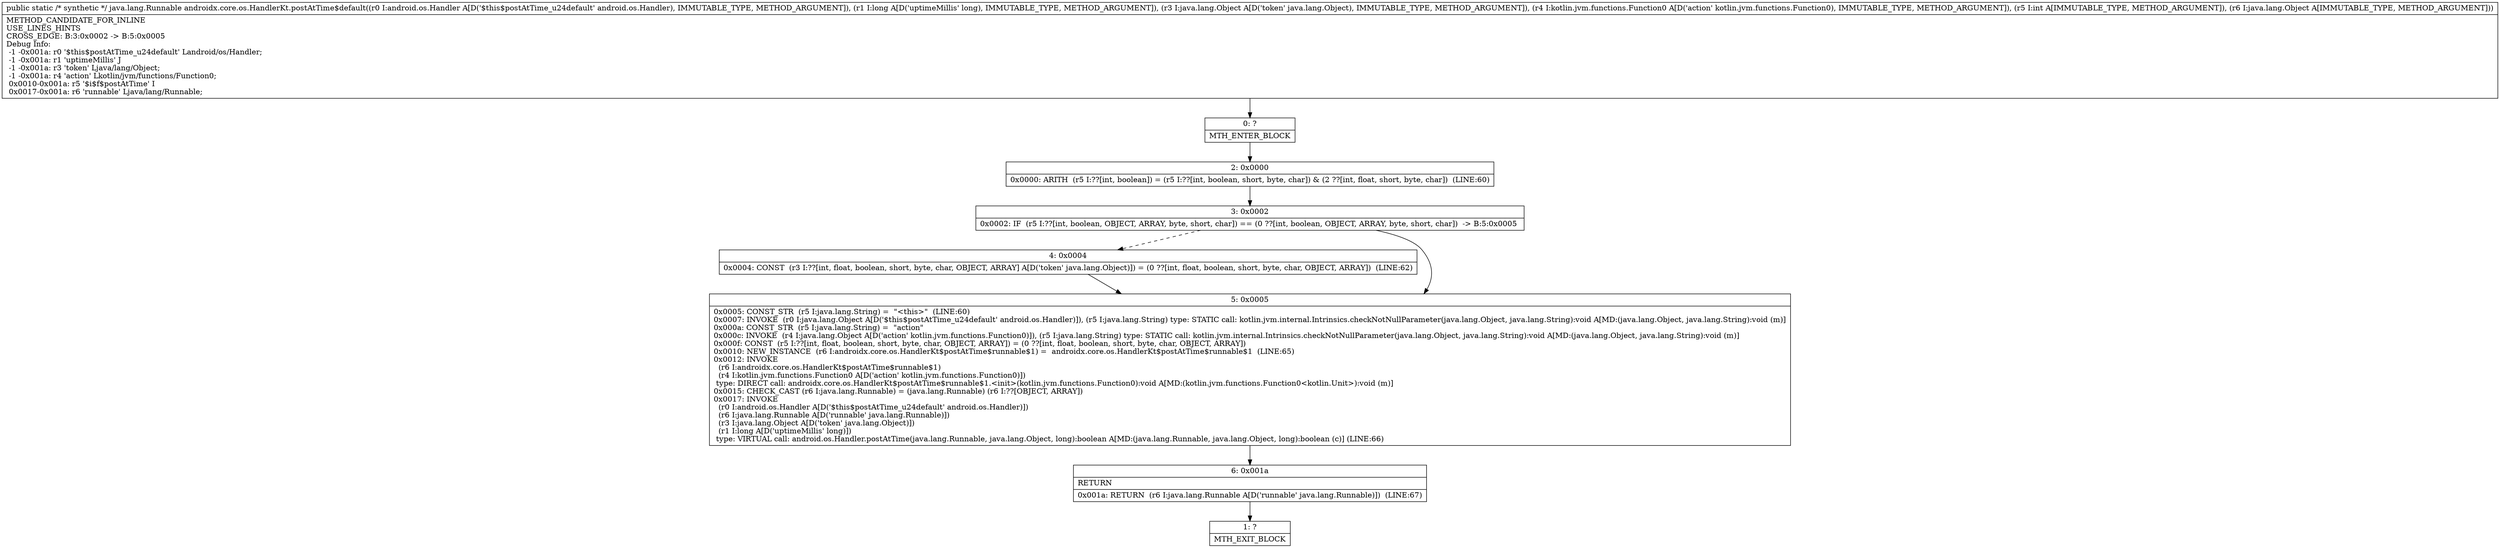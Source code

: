 digraph "CFG forandroidx.core.os.HandlerKt.postAtTime$default(Landroid\/os\/Handler;JLjava\/lang\/Object;Lkotlin\/jvm\/functions\/Function0;ILjava\/lang\/Object;)Ljava\/lang\/Runnable;" {
Node_0 [shape=record,label="{0\:\ ?|MTH_ENTER_BLOCK\l}"];
Node_2 [shape=record,label="{2\:\ 0x0000|0x0000: ARITH  (r5 I:??[int, boolean]) = (r5 I:??[int, boolean, short, byte, char]) & (2 ??[int, float, short, byte, char])  (LINE:60)\l}"];
Node_3 [shape=record,label="{3\:\ 0x0002|0x0002: IF  (r5 I:??[int, boolean, OBJECT, ARRAY, byte, short, char]) == (0 ??[int, boolean, OBJECT, ARRAY, byte, short, char])  \-\> B:5:0x0005 \l}"];
Node_4 [shape=record,label="{4\:\ 0x0004|0x0004: CONST  (r3 I:??[int, float, boolean, short, byte, char, OBJECT, ARRAY] A[D('token' java.lang.Object)]) = (0 ??[int, float, boolean, short, byte, char, OBJECT, ARRAY])  (LINE:62)\l}"];
Node_5 [shape=record,label="{5\:\ 0x0005|0x0005: CONST_STR  (r5 I:java.lang.String) =  \"\<this\>\"  (LINE:60)\l0x0007: INVOKE  (r0 I:java.lang.Object A[D('$this$postAtTime_u24default' android.os.Handler)]), (r5 I:java.lang.String) type: STATIC call: kotlin.jvm.internal.Intrinsics.checkNotNullParameter(java.lang.Object, java.lang.String):void A[MD:(java.lang.Object, java.lang.String):void (m)]\l0x000a: CONST_STR  (r5 I:java.lang.String) =  \"action\" \l0x000c: INVOKE  (r4 I:java.lang.Object A[D('action' kotlin.jvm.functions.Function0)]), (r5 I:java.lang.String) type: STATIC call: kotlin.jvm.internal.Intrinsics.checkNotNullParameter(java.lang.Object, java.lang.String):void A[MD:(java.lang.Object, java.lang.String):void (m)]\l0x000f: CONST  (r5 I:??[int, float, boolean, short, byte, char, OBJECT, ARRAY]) = (0 ??[int, float, boolean, short, byte, char, OBJECT, ARRAY]) \l0x0010: NEW_INSTANCE  (r6 I:androidx.core.os.HandlerKt$postAtTime$runnable$1) =  androidx.core.os.HandlerKt$postAtTime$runnable$1  (LINE:65)\l0x0012: INVOKE  \l  (r6 I:androidx.core.os.HandlerKt$postAtTime$runnable$1)\l  (r4 I:kotlin.jvm.functions.Function0 A[D('action' kotlin.jvm.functions.Function0)])\l type: DIRECT call: androidx.core.os.HandlerKt$postAtTime$runnable$1.\<init\>(kotlin.jvm.functions.Function0):void A[MD:(kotlin.jvm.functions.Function0\<kotlin.Unit\>):void (m)]\l0x0015: CHECK_CAST (r6 I:java.lang.Runnable) = (java.lang.Runnable) (r6 I:??[OBJECT, ARRAY]) \l0x0017: INVOKE  \l  (r0 I:android.os.Handler A[D('$this$postAtTime_u24default' android.os.Handler)])\l  (r6 I:java.lang.Runnable A[D('runnable' java.lang.Runnable)])\l  (r3 I:java.lang.Object A[D('token' java.lang.Object)])\l  (r1 I:long A[D('uptimeMillis' long)])\l type: VIRTUAL call: android.os.Handler.postAtTime(java.lang.Runnable, java.lang.Object, long):boolean A[MD:(java.lang.Runnable, java.lang.Object, long):boolean (c)] (LINE:66)\l}"];
Node_6 [shape=record,label="{6\:\ 0x001a|RETURN\l|0x001a: RETURN  (r6 I:java.lang.Runnable A[D('runnable' java.lang.Runnable)])  (LINE:67)\l}"];
Node_1 [shape=record,label="{1\:\ ?|MTH_EXIT_BLOCK\l}"];
MethodNode[shape=record,label="{public static \/* synthetic *\/ java.lang.Runnable androidx.core.os.HandlerKt.postAtTime$default((r0 I:android.os.Handler A[D('$this$postAtTime_u24default' android.os.Handler), IMMUTABLE_TYPE, METHOD_ARGUMENT]), (r1 I:long A[D('uptimeMillis' long), IMMUTABLE_TYPE, METHOD_ARGUMENT]), (r3 I:java.lang.Object A[D('token' java.lang.Object), IMMUTABLE_TYPE, METHOD_ARGUMENT]), (r4 I:kotlin.jvm.functions.Function0 A[D('action' kotlin.jvm.functions.Function0), IMMUTABLE_TYPE, METHOD_ARGUMENT]), (r5 I:int A[IMMUTABLE_TYPE, METHOD_ARGUMENT]), (r6 I:java.lang.Object A[IMMUTABLE_TYPE, METHOD_ARGUMENT]))  | METHOD_CANDIDATE_FOR_INLINE\lUSE_LINES_HINTS\lCROSS_EDGE: B:3:0x0002 \-\> B:5:0x0005\lDebug Info:\l  \-1 \-0x001a: r0 '$this$postAtTime_u24default' Landroid\/os\/Handler;\l  \-1 \-0x001a: r1 'uptimeMillis' J\l  \-1 \-0x001a: r3 'token' Ljava\/lang\/Object;\l  \-1 \-0x001a: r4 'action' Lkotlin\/jvm\/functions\/Function0;\l  0x0010\-0x001a: r5 '$i$f$postAtTime' I\l  0x0017\-0x001a: r6 'runnable' Ljava\/lang\/Runnable;\l}"];
MethodNode -> Node_0;Node_0 -> Node_2;
Node_2 -> Node_3;
Node_3 -> Node_4[style=dashed];
Node_3 -> Node_5;
Node_4 -> Node_5;
Node_5 -> Node_6;
Node_6 -> Node_1;
}

